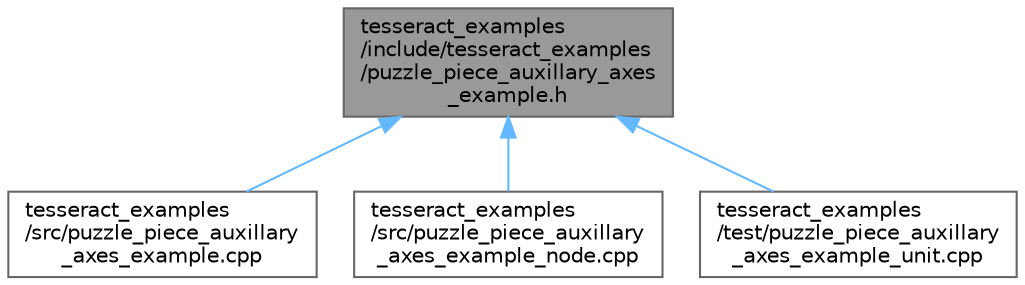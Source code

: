 digraph "tesseract_examples/include/tesseract_examples/puzzle_piece_auxillary_axes_example.h"
{
 // LATEX_PDF_SIZE
  bgcolor="transparent";
  edge [fontname=Helvetica,fontsize=10,labelfontname=Helvetica,labelfontsize=10];
  node [fontname=Helvetica,fontsize=10,shape=box,height=0.2,width=0.4];
  Node1 [label="tesseract_examples\l/include/tesseract_examples\l/puzzle_piece_auxillary_axes\l_example.h",height=0.2,width=0.4,color="gray40", fillcolor="grey60", style="filled", fontcolor="black",tooltip="An example of a robot with a two axis position leveraging trajopt and tesseract to leverage all DOF t..."];
  Node1 -> Node2 [dir="back",color="steelblue1",style="solid"];
  Node2 [label="tesseract_examples\l/src/puzzle_piece_auxillary\l_axes_example.cpp",height=0.2,width=0.4,color="grey40", fillcolor="white", style="filled",URL="$d3/d7e/puzzle__piece__auxillary__axes__example_8cpp.html",tooltip="Puzzle piece auxillary axes implementation."];
  Node1 -> Node3 [dir="back",color="steelblue1",style="solid"];
  Node3 [label="tesseract_examples\l/src/puzzle_piece_auxillary\l_axes_example_node.cpp",height=0.2,width=0.4,color="grey40", fillcolor="white", style="filled",URL="$d2/d44/puzzle__piece__auxillary__axes__example__node_8cpp.html",tooltip="uzzle piece auxillary axes example node"];
  Node1 -> Node4 [dir="back",color="steelblue1",style="solid"];
  Node4 [label="tesseract_examples\l/test/puzzle_piece_auxillary\l_axes_example_unit.cpp",height=0.2,width=0.4,color="grey40", fillcolor="white", style="filled",URL="$d4/d0b/puzzle__piece__auxillary__axes__example__unit_8cpp.html",tooltip=" "];
}
